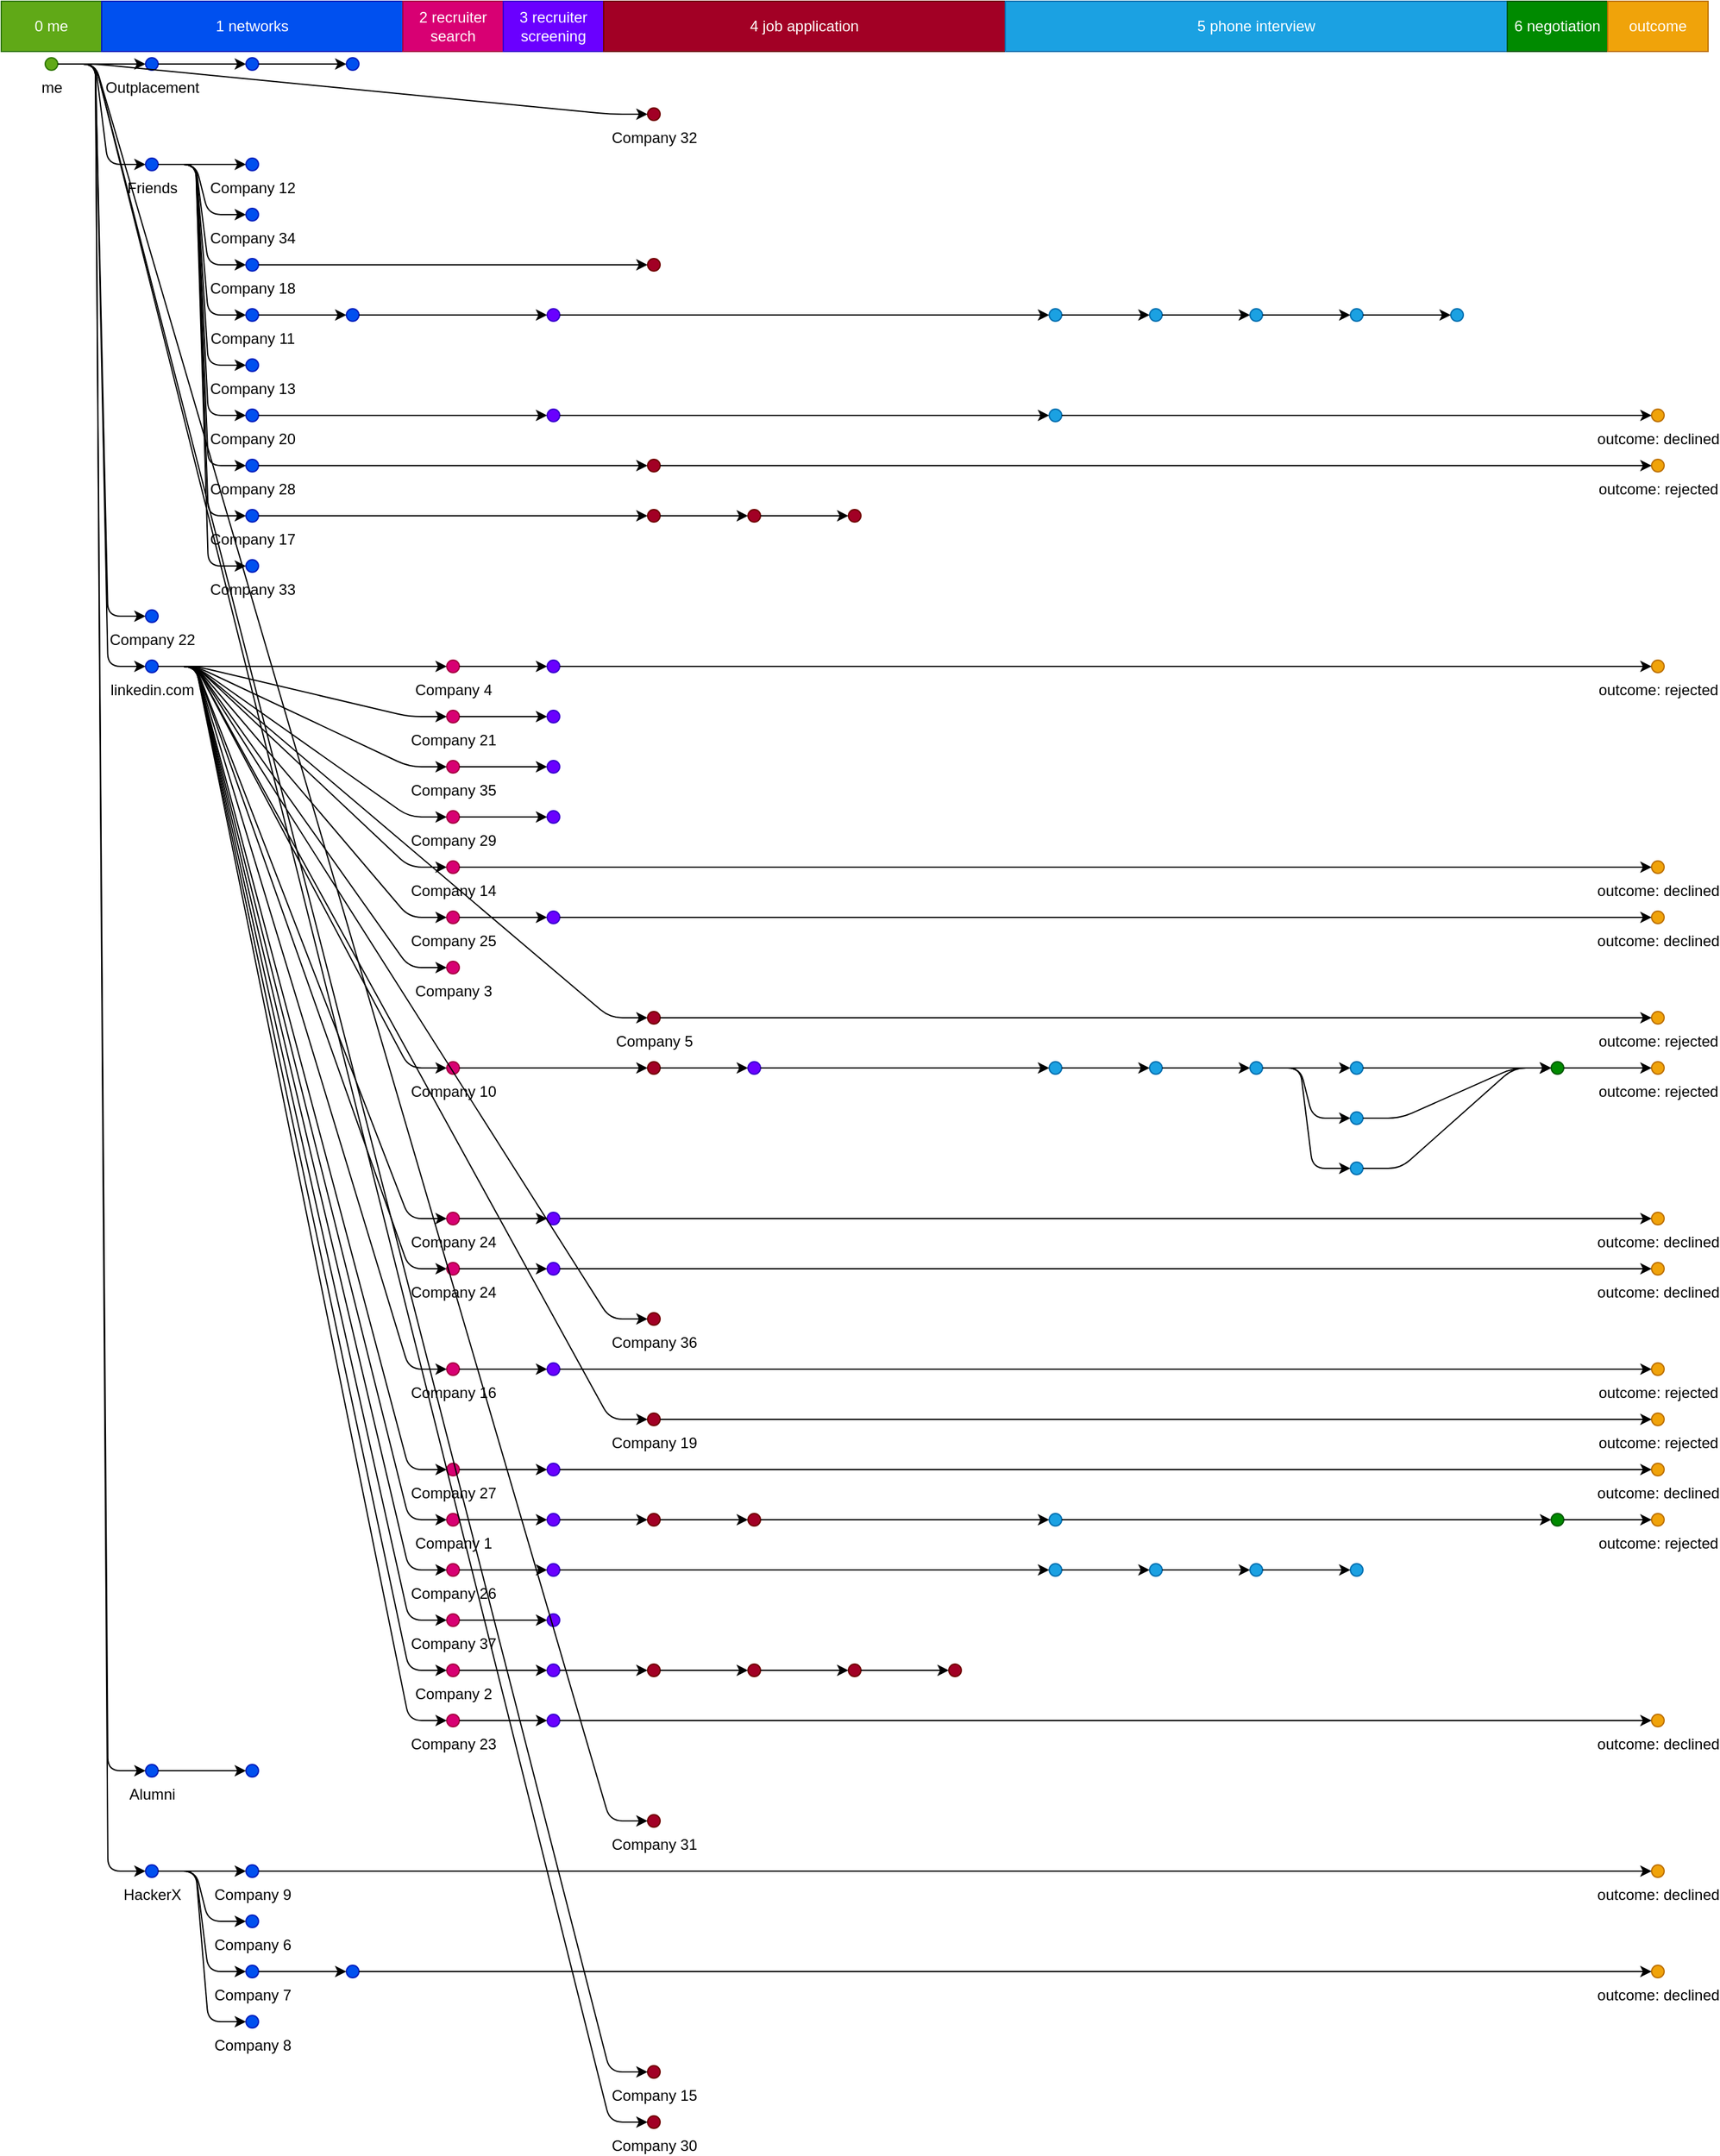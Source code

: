 <mxGraphModel dx="640" dy="480">
	<root>
		<mxCell id="root" style=""></mxCell>
		<mxCell id="layer1" style="" parent="root"></mxCell>
		<mxCell id="0 me" value="0 me" style="html=1;whiteSpace=wrap;fontColor=#ffffff;strokeColor=#2D7600;fillColor=#60A917;" parent="layer1" vertex="1">
			<mxGeometry width="80" height="40" as="geometry"></mxGeometry>
		</mxCell>
		<mxCell id="1 networks" value="1 networks" style="html=1;whiteSpace=wrap;fontColor=#ffffff;strokeColor=#001DBC;fillColor=#0050ef;" parent="layer1" vertex="1">
			<mxGeometry x="80" width="240" height="40" as="geometry"></mxGeometry>
		</mxCell>
		<mxCell id="2 recruiter search" value="2 recruiter search" style="strokeColor=#A50040;fillColor=#d80073;html=1;whiteSpace=wrap;fontColor=#ffffff;" parent="layer1" vertex="1">
			<mxGeometry x="320" width="80" height="40" as="geometry"></mxGeometry>
		</mxCell>
		<mxCell id="3 recruiter screening" value="3 recruiter screening" style="html=1;whiteSpace=wrap;fontColor=#ffffff;strokeColor=#3700CC;fillColor=#6a00ff;" parent="layer1" vertex="1">
			<mxGeometry x="400" width="80" height="40" as="geometry"></mxGeometry>
		</mxCell>
		<mxCell id="4 job application" value="4 job application" style="html=1;whiteSpace=wrap;fontColor=#ffffff;fillColor=#a20025;strokeColor=#6F0000;" parent="layer1" vertex="1">
			<mxGeometry x="480" width="320" height="40" as="geometry"></mxGeometry>
		</mxCell>
		<mxCell id="5 phone interview" value="5 phone interview" style="fontColor=#ffffff;strokeColor=#006EAF;fillColor=#1ba1e2;html=1;whiteSpace=wrap;" parent="layer1" vertex="1">
			<mxGeometry x="800" width="400" height="40" as="geometry"></mxGeometry>
		</mxCell>
		<mxCell id="6 negotiation" value="6 negotiation" style="fillColor=#008a00;strokeColor=#005700;html=1;whiteSpace=wrap;fontColor=#ffffff;" parent="layer1" vertex="1">
			<mxGeometry x="1200" width="80" height="40" as="geometry"></mxGeometry>
		</mxCell>
		<mxCell id="outcome" value="outcome" style="html=1;whiteSpace=wrap;fontColor=#ffffff;strokeColor=#BD7000;fillColor=#f0a30a;" parent="layer1" vertex="1">
			<mxGeometry x="1280" width="80" height="40" as="geometry"></mxGeometry>
		</mxCell>
		<mxCell id="0" value="me" style="html=1;labelPosition=center;verticalLabelPosition=bottom;align=center;fontColor=#000000;ellipse;aspect=fixed;verticalAlign=top;strokeColor=#2D7600;fillColor=#60A917;" parent="layer1" vertex="1">
			<mxGeometry x="35" y="45" width="10" height="10" as="geometry"></mxGeometry>
		</mxCell>
		<mxCell id="keystone" value="Outplacement" style="ellipse;aspect=fixed;html=1;align=center;strokeColor=#001DBC;labelPosition=center;verticalLabelPosition=bottom;verticalAlign=top;fontColor=#000000;fillColor=#0050ef;" parent="layer1" vertex="1">
			<mxGeometry x="115" y="45" width="10" height="10" as="geometry"></mxGeometry>
		</mxCell>
		<mxCell id="14" style="ellipse;labelPosition=center;verticalAlign=top;fontColor=#000000;strokeColor=#001DBC;aspect=fixed;html=1;verticalLabelPosition=bottom;align=center;fillColor=#0050ef;" parent="layer1" vertex="1">
			<mxGeometry x="195" y="45" width="10" height="10" as="geometry"></mxGeometry>
		</mxCell>
		<mxCell id="28" style="strokeColor=#001DBC;aspect=fixed;html=1;verticalLabelPosition=bottom;align=center;fillColor=#0050ef;ellipse;labelPosition=center;verticalAlign=top;fontColor=#000000;" parent="layer1" vertex="1">
			<mxGeometry x="275" y="45" width="10" height="10" as="geometry"></mxGeometry>
		</mxCell>
		<mxCell id="14-28" style="edgeStyle=entityRelationEdgeStyle;orthogonalLoop=1;jettySize=auto;html=1;strokeWidth=1;" parent="layer1" edge="1" source="14" target="28">
			<mxGeometry relative="1" as="geometry"></mxGeometry>
		</mxCell>
		<mxCell id="keystone-14" style="edgeStyle=entityRelationEdgeStyle;orthogonalLoop=1;jettySize=auto;html=1;strokeWidth=1;" parent="layer1" edge="1" source="keystone" target="14">
			<mxGeometry relative="1" as="geometry"></mxGeometry>
		</mxCell>
		<mxCell id="0-keystone" style="jettySize=auto;html=1;strokeWidth=1;edgeStyle=entityRelationEdgeStyle;orthogonalLoop=1;" parent="layer1" edge="1" source="0" target="keystone">
			<mxGeometry relative="1" as="geometry"></mxGeometry>
		</mxCell>
		<mxCell id="87" value="Company 32" style="ellipse;aspect=fixed;html=1;align=center;fillColor=#a20025;labelPosition=center;verticalLabelPosition=bottom;verticalAlign=top;fontColor=#000000;strokeColor=#6F0000;" parent="layer1" vertex="1">
			<mxGeometry x="515" y="85" width="10" height="10" as="geometry"></mxGeometry>
		</mxCell>
		<mxCell id="0-87" style="orthogonalLoop=1;jettySize=auto;html=1;strokeWidth=1;edgeStyle=entityRelationEdgeStyle;" parent="layer1" edge="1" source="0" target="87">
			<mxGeometry relative="1" as="geometry"></mxGeometry>
		</mxCell>
		<mxCell id="friends" value="Friends" style="fillColor=#0050ef;aspect=fixed;html=1;verticalAlign=top;align=center;fontColor=#000000;strokeColor=#001DBC;ellipse;labelPosition=center;verticalLabelPosition=bottom;" parent="layer1" vertex="1">
			<mxGeometry x="115" y="125" width="10" height="10" as="geometry"></mxGeometry>
		</mxCell>
		<mxCell id="21" value="Company 12" style="html=1;labelPosition=center;fontColor=#000000;fillColor=#0050ef;ellipse;aspect=fixed;verticalLabelPosition=bottom;align=center;verticalAlign=top;strokeColor=#001DBC;" parent="layer1" vertex="1">
			<mxGeometry x="195" y="125" width="10" height="10" as="geometry"></mxGeometry>
		</mxCell>
		<mxCell id="friends-21" style="edgeStyle=entityRelationEdgeStyle;orthogonalLoop=1;jettySize=auto;html=1;strokeWidth=1;" parent="layer1" edge="1" source="friends" target="21">
			<mxGeometry relative="1" as="geometry"></mxGeometry>
		</mxCell>
		<mxCell id="90" value="Company 34" style="aspect=fixed;labelPosition=center;verticalAlign=top;strokeColor=#001DBC;ellipse;html=1;verticalLabelPosition=bottom;align=center;fontColor=#000000;fillColor=#0050ef;" parent="layer1" vertex="1">
			<mxGeometry x="195" y="165" width="10" height="10" as="geometry"></mxGeometry>
		</mxCell>
		<mxCell id="friends-90" style="edgeStyle=entityRelationEdgeStyle;orthogonalLoop=1;jettySize=auto;html=1;strokeWidth=1;" parent="layer1" edge="1" source="friends" target="90">
			<mxGeometry relative="1" as="geometry"></mxGeometry>
		</mxCell>
		<mxCell id="35" value="Company 18" style="labelPosition=center;align=center;verticalAlign=top;fontColor=#000000;ellipse;aspect=fixed;html=1;verticalLabelPosition=bottom;strokeColor=#001DBC;fillColor=#0050ef;" parent="layer1" vertex="1">
			<mxGeometry x="195" y="205" width="10" height="10" as="geometry"></mxGeometry>
		</mxCell>
		<mxCell id="36" style="ellipse;html=1;labelPosition=center;align=center;aspect=fixed;verticalLabelPosition=bottom;verticalAlign=top;fontColor=#000000;strokeColor=#6F0000;fillColor=#a20025;" parent="layer1" vertex="1">
			<mxGeometry x="515" y="205" width="10" height="10" as="geometry"></mxGeometry>
		</mxCell>
		<mxCell id="35-36" style="edgeStyle=entityRelationEdgeStyle;orthogonalLoop=1;jettySize=auto;html=1;strokeWidth=1;" parent="layer1" edge="1" source="35" target="36">
			<mxGeometry relative="1" as="geometry"></mxGeometry>
		</mxCell>
		<mxCell id="friends-35" style="orthogonalLoop=1;jettySize=auto;html=1;strokeWidth=1;edgeStyle=entityRelationEdgeStyle;" parent="layer1" edge="1" source="friends" target="35">
			<mxGeometry relative="1" as="geometry"></mxGeometry>
		</mxCell>
		<mxCell id="18" value="Company 11" style="ellipse;align=center;verticalAlign=top;fontColor=#000000;strokeColor=#001DBC;aspect=fixed;html=1;labelPosition=center;verticalLabelPosition=bottom;fillColor=#0050ef;" parent="layer1" vertex="1">
			<mxGeometry x="195" y="245" width="10" height="10" as="geometry"></mxGeometry>
		</mxCell>
		<mxCell id="19" style="html=1;verticalLabelPosition=bottom;align=center;verticalAlign=top;aspect=fixed;labelPosition=center;fontColor=#000000;strokeColor=#001DBC;fillColor=#0050ef;ellipse;" parent="layer1" vertex="1">
			<mxGeometry x="275" y="245" width="10" height="10" as="geometry"></mxGeometry>
		</mxCell>
		<mxCell id="25" style="aspect=fixed;html=1;align=center;fontColor=#000000;strokeColor=#3700CC;fillColor=#6a00ff;ellipse;labelPosition=center;verticalLabelPosition=bottom;verticalAlign=top;" parent="layer1" vertex="1">
			<mxGeometry x="435" y="245" width="10" height="10" as="geometry"></mxGeometry>
		</mxCell>
		<mxCell id="26" style="verticalAlign=top;strokeColor=#006EAF;fillColor=#1ba1e2;labelPosition=center;verticalLabelPosition=bottom;align=center;fontColor=#000000;ellipse;aspect=fixed;html=1;" parent="layer1" vertex="1">
			<mxGeometry x="835" y="245" width="10" height="10" as="geometry"></mxGeometry>
		</mxCell>
		<mxCell id="51" style="aspect=fixed;html=1;verticalAlign=top;fillColor=#1ba1e2;strokeColor=#006EAF;ellipse;labelPosition=center;verticalLabelPosition=bottom;align=center;fontColor=#000000;" parent="layer1" vertex="1">
			<mxGeometry x="915" y="245" width="10" height="10" as="geometry"></mxGeometry>
		</mxCell>
		<mxCell id="52" style="ellipse;labelPosition=center;fillColor=#1ba1e2;strokeColor=#006EAF;aspect=fixed;html=1;verticalLabelPosition=bottom;align=center;verticalAlign=top;fontColor=#000000;" parent="layer1" vertex="1">
			<mxGeometry x="995" y="245" width="10" height="10" as="geometry"></mxGeometry>
		</mxCell>
		<mxCell id="76" style="fillColor=#1ba1e2;aspect=fixed;labelPosition=center;verticalLabelPosition=bottom;align=center;verticalAlign=top;fontColor=#000000;strokeColor=#006EAF;ellipse;html=1;" parent="layer1" vertex="1">
			<mxGeometry x="1075" y="245" width="10" height="10" as="geometry"></mxGeometry>
		</mxCell>
		<mxCell id="91" style="strokeColor=#006EAF;fillColor=#1ba1e2;html=1;verticalLabelPosition=bottom;align=center;verticalAlign=top;fontColor=#000000;ellipse;aspect=fixed;labelPosition=center;" parent="layer1" vertex="1">
			<mxGeometry x="1155" y="245" width="10" height="10" as="geometry"></mxGeometry>
		</mxCell>
		<mxCell id="76-91" style="strokeWidth=1;edgeStyle=entityRelationEdgeStyle;orthogonalLoop=1;jettySize=auto;html=1;" parent="layer1" edge="1" source="76" target="91">
			<mxGeometry relative="1" as="geometry"></mxGeometry>
		</mxCell>
		<mxCell id="52-76" style="edgeStyle=entityRelationEdgeStyle;orthogonalLoop=1;jettySize=auto;html=1;strokeWidth=1;" parent="layer1" edge="1" source="52" target="76">
			<mxGeometry relative="1" as="geometry"></mxGeometry>
		</mxCell>
		<mxCell id="51-52" style="html=1;strokeWidth=1;edgeStyle=entityRelationEdgeStyle;orthogonalLoop=1;jettySize=auto;" parent="layer1" edge="1" source="51" target="52">
			<mxGeometry relative="1" as="geometry"></mxGeometry>
		</mxCell>
		<mxCell id="26-51" style="html=1;strokeWidth=1;edgeStyle=entityRelationEdgeStyle;orthogonalLoop=1;jettySize=auto;" parent="layer1" edge="1" source="26" target="51">
			<mxGeometry relative="1" as="geometry"></mxGeometry>
		</mxCell>
		<mxCell id="25-26" style="edgeStyle=entityRelationEdgeStyle;orthogonalLoop=1;jettySize=auto;html=1;strokeWidth=1;" parent="layer1" edge="1" source="25" target="26">
			<mxGeometry relative="1" as="geometry"></mxGeometry>
		</mxCell>
		<mxCell id="19-25" style="edgeStyle=entityRelationEdgeStyle;orthogonalLoop=1;jettySize=auto;html=1;strokeWidth=1;" parent="layer1" edge="1" source="19" target="25">
			<mxGeometry relative="1" as="geometry"></mxGeometry>
		</mxCell>
		<mxCell id="18-19" style="edgeStyle=entityRelationEdgeStyle;orthogonalLoop=1;jettySize=auto;html=1;strokeWidth=1;" parent="layer1" edge="1" source="18" target="19">
			<mxGeometry relative="1" as="geometry"></mxGeometry>
		</mxCell>
		<mxCell id="friends-18" style="jettySize=auto;html=1;strokeWidth=1;edgeStyle=entityRelationEdgeStyle;orthogonalLoop=1;" parent="layer1" edge="1" source="friends" target="18">
			<mxGeometry relative="1" as="geometry"></mxGeometry>
		</mxCell>
		<mxCell id="22" value="Company 13" style="aspect=fixed;labelPosition=center;verticalLabelPosition=bottom;align=center;strokeColor=#001DBC;fillColor=#0050ef;ellipse;html=1;verticalAlign=top;fontColor=#000000;" parent="layer1" vertex="1">
			<mxGeometry x="195" y="285" width="10" height="10" as="geometry"></mxGeometry>
		</mxCell>
		<mxCell id="friends-22" style="orthogonalLoop=1;jettySize=auto;html=1;strokeWidth=1;edgeStyle=entityRelationEdgeStyle;" parent="layer1" edge="1" source="friends" target="22">
			<mxGeometry relative="1" as="geometry"></mxGeometry>
		</mxCell>
		<mxCell id="38" value="Company 20" style="align=center;verticalAlign=top;fillColor=#0050ef;ellipse;html=1;labelPosition=center;verticalLabelPosition=bottom;aspect=fixed;fontColor=#000000;strokeColor=#001DBC;" parent="layer1" vertex="1">
			<mxGeometry x="195" y="325" width="10" height="10" as="geometry"></mxGeometry>
		</mxCell>
		<mxCell id="39" style="ellipse;aspect=fixed;verticalLabelPosition=bottom;html=1;labelPosition=center;align=center;verticalAlign=top;fontColor=#000000;strokeColor=#3700CC;fillColor=#6a00ff;" parent="layer1" vertex="1">
			<mxGeometry x="435" y="325" width="10" height="10" as="geometry"></mxGeometry>
		</mxCell>
		<mxCell id="40" style="align=center;verticalAlign=top;fontColor=#000000;aspect=fixed;html=1;labelPosition=center;verticalLabelPosition=bottom;strokeColor=#006EAF;fillColor=#1ba1e2;ellipse;" parent="layer1" vertex="1">
			<mxGeometry x="835" y="325" width="10" height="10" as="geometry"></mxGeometry>
		</mxCell>
		<mxCell id="40declined" value="outcome: declined" style="ellipse;html=1;labelPosition=center;verticalLabelPosition=bottom;fontColor=#000000;aspect=fixed;align=center;verticalAlign=top;fillColor=#f0a30a;strokeColor=#BD7000;" parent="layer1" vertex="1">
			<mxGeometry x="1315" y="325" width="10" height="10" as="geometry"></mxGeometry>
		</mxCell>
		<mxCell id="40-40declined" style="orthogonalLoop=1;jettySize=auto;html=1;strokeWidth=1;edgeStyle=entityRelationEdgeStyle;" parent="layer1" edge="1" source="40" target="40declined">
			<mxGeometry relative="1" as="geometry"></mxGeometry>
		</mxCell>
		<mxCell id="39-40" style="orthogonalLoop=1;jettySize=auto;html=1;strokeWidth=1;edgeStyle=entityRelationEdgeStyle;" parent="layer1" edge="1" source="39" target="40">
			<mxGeometry relative="1" as="geometry"></mxGeometry>
		</mxCell>
		<mxCell id="38-39" style="edgeStyle=entityRelationEdgeStyle;orthogonalLoop=1;jettySize=auto;html=1;strokeWidth=1;" parent="layer1" edge="1" source="38" target="39">
			<mxGeometry relative="1" as="geometry"></mxGeometry>
		</mxCell>
		<mxCell id="friends-38" style="edgeStyle=entityRelationEdgeStyle;orthogonalLoop=1;jettySize=auto;html=1;strokeWidth=1;" parent="layer1" edge="1" source="friends" target="38">
			<mxGeometry relative="1" as="geometry"></mxGeometry>
		</mxCell>
		<mxCell id="78" value="Company 28" style="aspect=fixed;html=1;verticalLabelPosition=bottom;align=center;fillColor=#0050ef;ellipse;verticalAlign=top;fontColor=#000000;strokeColor=#001DBC;labelPosition=center;" parent="layer1" vertex="1">
			<mxGeometry x="195" y="365" width="10" height="10" as="geometry"></mxGeometry>
		</mxCell>
		<mxCell id="82" style="html=1;verticalLabelPosition=bottom;align=center;strokeColor=#6F0000;fillColor=#a20025;ellipse;aspect=fixed;labelPosition=center;verticalAlign=top;fontColor=#000000;" parent="layer1" vertex="1">
			<mxGeometry x="515" y="365" width="10" height="10" as="geometry"></mxGeometry>
		</mxCell>
		<mxCell id="82rejected" value="outcome: rejected" style="ellipse;verticalAlign=top;fillColor=#f0a30a;align=center;fontColor=#000000;strokeColor=#BD7000;aspect=fixed;html=1;labelPosition=center;verticalLabelPosition=bottom;" parent="layer1" vertex="1">
			<mxGeometry x="1315" y="365" width="10" height="10" as="geometry"></mxGeometry>
		</mxCell>
		<mxCell id="82-82rejected" style="edgeStyle=entityRelationEdgeStyle;orthogonalLoop=1;jettySize=auto;html=1;strokeWidth=1;" parent="layer1" edge="1" source="82" target="82rejected">
			<mxGeometry relative="1" as="geometry"></mxGeometry>
		</mxCell>
		<mxCell id="78-82" style="html=1;strokeWidth=1;edgeStyle=entityRelationEdgeStyle;orthogonalLoop=1;jettySize=auto;" parent="layer1" edge="1" source="78" target="82">
			<mxGeometry relative="1" as="geometry"></mxGeometry>
		</mxCell>
		<mxCell id="friends-78" style="edgeStyle=entityRelationEdgeStyle;orthogonalLoop=1;jettySize=auto;html=1;strokeWidth=1;" parent="layer1" edge="1" source="friends" target="78">
			<mxGeometry relative="1" as="geometry"></mxGeometry>
		</mxCell>
		<mxCell id="33" value="Company 17" style="html=1;verticalAlign=top;aspect=fixed;labelPosition=center;verticalLabelPosition=bottom;align=center;fontColor=#000000;strokeColor=#001DBC;fillColor=#0050ef;ellipse;" parent="layer1" vertex="1">
			<mxGeometry x="195" y="405" width="10" height="10" as="geometry"></mxGeometry>
		</mxCell>
		<mxCell id="34" style="fillColor=#a20025;ellipse;html=1;verticalLabelPosition=bottom;align=center;strokeColor=#6F0000;aspect=fixed;labelPosition=center;verticalAlign=top;fontColor=#000000;" parent="layer1" vertex="1">
			<mxGeometry x="515" y="405" width="10" height="10" as="geometry"></mxGeometry>
		</mxCell>
		<mxCell id="54" style="aspect=fixed;html=1;verticalLabelPosition=bottom;align=center;verticalAlign=top;fontColor=#000000;ellipse;labelPosition=center;strokeColor=#6F0000;fillColor=#a20025;" parent="layer1" vertex="1">
			<mxGeometry x="595" y="405" width="10" height="10" as="geometry"></mxGeometry>
		</mxCell>
		<mxCell id="61" style="strokeColor=#6F0000;fillColor=#a20025;aspect=fixed;html=1;labelPosition=center;verticalLabelPosition=bottom;ellipse;align=center;verticalAlign=top;fontColor=#000000;" parent="layer1" vertex="1">
			<mxGeometry x="675" y="405" width="10" height="10" as="geometry"></mxGeometry>
		</mxCell>
		<mxCell id="54-61" style="edgeStyle=entityRelationEdgeStyle;orthogonalLoop=1;jettySize=auto;html=1;strokeWidth=1;" parent="layer1" edge="1" source="54" target="61">
			<mxGeometry relative="1" as="geometry"></mxGeometry>
		</mxCell>
		<mxCell id="34-54" style="edgeStyle=entityRelationEdgeStyle;orthogonalLoop=1;jettySize=auto;html=1;strokeWidth=1;" parent="layer1" edge="1" source="34" target="54">
			<mxGeometry relative="1" as="geometry"></mxGeometry>
		</mxCell>
		<mxCell id="33-34" style="orthogonalLoop=1;jettySize=auto;html=1;strokeWidth=1;edgeStyle=entityRelationEdgeStyle;" parent="layer1" edge="1" source="33" target="34">
			<mxGeometry relative="1" as="geometry"></mxGeometry>
		</mxCell>
		<mxCell id="friends-33" style="orthogonalLoop=1;jettySize=auto;html=1;strokeWidth=1;edgeStyle=entityRelationEdgeStyle;" parent="layer1" edge="1" source="friends" target="33">
			<mxGeometry relative="1" as="geometry"></mxGeometry>
		</mxCell>
		<mxCell id="89" value="Company 33" style="fillColor=#0050ef;strokeColor=#001DBC;ellipse;aspect=fixed;verticalLabelPosition=bottom;fontColor=#000000;html=1;labelPosition=center;align=center;verticalAlign=top;" parent="layer1" vertex="1">
			<mxGeometry x="195" y="445" width="10" height="10" as="geometry"></mxGeometry>
		</mxCell>
		<mxCell id="friends-89" style="edgeStyle=entityRelationEdgeStyle;orthogonalLoop=1;jettySize=auto;html=1;strokeWidth=1;" parent="layer1" edge="1" source="friends" target="89">
			<mxGeometry relative="1" as="geometry"></mxGeometry>
		</mxCell>
		<mxCell id="0-friends" style="strokeWidth=1;edgeStyle=entityRelationEdgeStyle;orthogonalLoop=1;jettySize=auto;html=1;" parent="layer1" edge="1" source="0" target="friends">
			<mxGeometry relative="1" as="geometry"></mxGeometry>
		</mxCell>
		<mxCell id="42" value="Company 22" style="fontColor=#000000;fillColor=#0050ef;aspect=fixed;verticalAlign=top;labelPosition=center;verticalLabelPosition=bottom;align=center;strokeColor=#001DBC;ellipse;html=1;" parent="layer1" vertex="1">
			<mxGeometry x="115" y="485" width="10" height="10" as="geometry"></mxGeometry>
		</mxCell>
		<mxCell id="0-42" style="edgeStyle=entityRelationEdgeStyle;orthogonalLoop=1;jettySize=auto;html=1;strokeWidth=1;" parent="layer1" edge="1" source="0" target="42">
			<mxGeometry relative="1" as="geometry"></mxGeometry>
		</mxCell>
		<mxCell id="linkedin" value="linkedin.com" style="ellipse;aspect=fixed;html=1;align=center;verticalAlign=top;fillColor=#0050ef;labelPosition=center;verticalLabelPosition=bottom;fontColor=#000000;strokeColor=#001DBC;" parent="layer1" vertex="1">
			<mxGeometry x="115" y="525" width="10" height="10" as="geometry"></mxGeometry>
		</mxCell>
		<mxCell id="5" value="Company 4" style="ellipse;aspect=fixed;html=1;align=center;fillColor=#d80073;labelPosition=center;verticalLabelPosition=bottom;verticalAlign=top;fontColor=#000000;strokeColor=#A50040;" parent="layer1" vertex="1">
			<mxGeometry x="355" y="525" width="10" height="10" as="geometry"></mxGeometry>
		</mxCell>
		<mxCell id="20" style="align=center;fontColor=#000000;ellipse;aspect=fixed;labelPosition=center;strokeColor=#3700CC;fillColor=#6a00ff;html=1;verticalLabelPosition=bottom;verticalAlign=top;" parent="layer1" vertex="1">
			<mxGeometry x="435" y="525" width="10" height="10" as="geometry"></mxGeometry>
		</mxCell>
		<mxCell id="20rejected" value="outcome: rejected" style="verticalLabelPosition=bottom;strokeColor=#BD7000;labelPosition=center;align=center;verticalAlign=top;fontColor=#000000;fillColor=#f0a30a;ellipse;aspect=fixed;html=1;" parent="layer1" vertex="1">
			<mxGeometry x="1315" y="525" width="10" height="10" as="geometry"></mxGeometry>
		</mxCell>
		<mxCell id="20-20rejected" style="strokeWidth=1;edgeStyle=entityRelationEdgeStyle;orthogonalLoop=1;jettySize=auto;html=1;" parent="layer1" edge="1" source="20" target="20rejected">
			<mxGeometry relative="1" as="geometry"></mxGeometry>
		</mxCell>
		<mxCell id="5-20" style="edgeStyle=entityRelationEdgeStyle;orthogonalLoop=1;jettySize=auto;html=1;strokeWidth=1;" parent="layer1" edge="1" source="5" target="20">
			<mxGeometry relative="1" as="geometry"></mxGeometry>
		</mxCell>
		<mxCell id="linkedin-5" style="edgeStyle=entityRelationEdgeStyle;orthogonalLoop=1;jettySize=auto;html=1;strokeWidth=1;" parent="layer1" edge="1" source="linkedin" target="5">
			<mxGeometry relative="1" as="geometry"></mxGeometry>
		</mxCell>
		<mxCell id="41" value="Company 21" style="align=center;fillColor=#d80073;strokeColor=#A50040;ellipse;aspect=fixed;html=1;labelPosition=center;verticalLabelPosition=bottom;verticalAlign=top;fontColor=#000000;" parent="layer1" vertex="1">
			<mxGeometry x="355" y="565" width="10" height="10" as="geometry"></mxGeometry>
		</mxCell>
		<mxCell id="43" style="aspect=fixed;html=1;align=center;verticalAlign=top;fontColor=#000000;fillColor=#6a00ff;ellipse;labelPosition=center;verticalLabelPosition=bottom;strokeColor=#3700CC;" parent="layer1" vertex="1">
			<mxGeometry x="435" y="565" width="10" height="10" as="geometry"></mxGeometry>
		</mxCell>
		<mxCell id="41-43" style="edgeStyle=entityRelationEdgeStyle;orthogonalLoop=1;jettySize=auto;html=1;strokeWidth=1;" parent="layer1" edge="1" source="41" target="43">
			<mxGeometry relative="1" as="geometry"></mxGeometry>
		</mxCell>
		<mxCell id="linkedin-41" style="edgeStyle=entityRelationEdgeStyle;orthogonalLoop=1;jettySize=auto;html=1;strokeWidth=1;" parent="layer1" edge="1" source="linkedin" target="41">
			<mxGeometry relative="1" as="geometry"></mxGeometry>
		</mxCell>
		<mxCell id="92" value="Company 35" style="html=1;labelPosition=center;verticalLabelPosition=bottom;fontColor=#000000;strokeColor=#A50040;ellipse;aspect=fixed;align=center;verticalAlign=top;fillColor=#d80073;" parent="layer1" vertex="1">
			<mxGeometry x="355" y="605" width="10" height="10" as="geometry"></mxGeometry>
		</mxCell>
		<mxCell id="93" style="verticalLabelPosition=bottom;strokeColor=#3700CC;fontColor=#000000;fillColor=#6a00ff;ellipse;aspect=fixed;html=1;labelPosition=center;align=center;verticalAlign=top;" parent="layer1" vertex="1">
			<mxGeometry x="435" y="605" width="10" height="10" as="geometry"></mxGeometry>
		</mxCell>
		<mxCell id="92-93" style="edgeStyle=entityRelationEdgeStyle;orthogonalLoop=1;jettySize=auto;html=1;strokeWidth=1;" parent="layer1" edge="1" source="92" target="93">
			<mxGeometry relative="1" as="geometry"></mxGeometry>
		</mxCell>
		<mxCell id="linkedin-92" style="strokeWidth=1;edgeStyle=entityRelationEdgeStyle;orthogonalLoop=1;jettySize=auto;html=1;" parent="layer1" edge="1" source="linkedin" target="92">
			<mxGeometry relative="1" as="geometry"></mxGeometry>
		</mxCell>
		<mxCell id="65" value="Company 29" style="aspect=fixed;align=center;verticalAlign=top;strokeColor=#A50040;fillColor=#d80073;ellipse;html=1;labelPosition=center;verticalLabelPosition=bottom;fontColor=#000000;" parent="layer1" vertex="1">
			<mxGeometry x="355" y="645" width="10" height="10" as="geometry"></mxGeometry>
		</mxCell>
		<mxCell id="66" style="html=1;align=center;fillColor=#6a00ff;aspect=fixed;labelPosition=center;verticalLabelPosition=bottom;verticalAlign=top;fontColor=#000000;strokeColor=#3700CC;ellipse;" parent="layer1" vertex="1">
			<mxGeometry x="435" y="645" width="10" height="10" as="geometry"></mxGeometry>
		</mxCell>
		<mxCell id="65-66" style="edgeStyle=entityRelationEdgeStyle;orthogonalLoop=1;jettySize=auto;html=1;strokeWidth=1;" parent="layer1" edge="1" source="65" target="66">
			<mxGeometry relative="1" as="geometry"></mxGeometry>
		</mxCell>
		<mxCell id="linkedin-65" style="strokeWidth=1;edgeStyle=entityRelationEdgeStyle;orthogonalLoop=1;jettySize=auto;html=1;" parent="layer1" edge="1" source="linkedin" target="65">
			<mxGeometry relative="1" as="geometry"></mxGeometry>
		</mxCell>
		<mxCell id="24" value="Company 14" style="align=center;strokeColor=#A50040;fillColor=#d80073;aspect=fixed;verticalLabelPosition=bottom;labelPosition=center;verticalAlign=top;fontColor=#000000;ellipse;html=1;" parent="layer1" vertex="1">
			<mxGeometry x="355" y="685" width="10" height="10" as="geometry"></mxGeometry>
		</mxCell>
		<mxCell id="24declined" value="outcome: declined" style="html=1;verticalLabelPosition=bottom;verticalAlign=top;fillColor=#f0a30a;strokeColor=#BD7000;ellipse;aspect=fixed;labelPosition=center;align=center;fontColor=#000000;" parent="layer1" vertex="1">
			<mxGeometry x="1315" y="685" width="10" height="10" as="geometry"></mxGeometry>
		</mxCell>
		<mxCell id="24-24declined" style="strokeWidth=1;edgeStyle=entityRelationEdgeStyle;orthogonalLoop=1;jettySize=auto;html=1;" parent="layer1" edge="1" source="24" target="24declined">
			<mxGeometry relative="1" as="geometry"></mxGeometry>
		</mxCell>
		<mxCell id="linkedin-24" style="edgeStyle=entityRelationEdgeStyle;orthogonalLoop=1;jettySize=auto;html=1;strokeWidth=1;" parent="layer1" edge="1" source="linkedin" target="24">
			<mxGeometry relative="1" as="geometry"></mxGeometry>
		</mxCell>
		<mxCell id="49" value="Company 25" style="aspect=fixed;fontColor=#000000;fillColor=#d80073;align=center;verticalAlign=top;strokeColor=#A50040;ellipse;html=1;labelPosition=center;verticalLabelPosition=bottom;" parent="layer1" vertex="1">
			<mxGeometry x="355" y="725" width="10" height="10" as="geometry"></mxGeometry>
		</mxCell>
		<mxCell id="50" style="ellipse;aspect=fixed;labelPosition=center;align=center;verticalAlign=top;fontColor=#000000;strokeColor=#3700CC;html=1;verticalLabelPosition=bottom;fillColor=#6a00ff;" parent="layer1" vertex="1">
			<mxGeometry x="435" y="725" width="10" height="10" as="geometry"></mxGeometry>
		</mxCell>
		<mxCell id="50declined" value="outcome: declined" style="ellipse;aspect=fixed;html=1;verticalLabelPosition=bottom;align=center;verticalAlign=top;strokeColor=#BD7000;labelPosition=center;fontColor=#000000;fillColor=#f0a30a;" parent="layer1" vertex="1">
			<mxGeometry x="1315" y="725" width="10" height="10" as="geometry"></mxGeometry>
		</mxCell>
		<mxCell id="50-50declined" style="strokeWidth=1;edgeStyle=entityRelationEdgeStyle;orthogonalLoop=1;jettySize=auto;html=1;" parent="layer1" edge="1" source="50" target="50declined">
			<mxGeometry relative="1" as="geometry"></mxGeometry>
		</mxCell>
		<mxCell id="49-50" style="jettySize=auto;html=1;strokeWidth=1;edgeStyle=entityRelationEdgeStyle;orthogonalLoop=1;" parent="layer1" edge="1" source="49" target="50">
			<mxGeometry relative="1" as="geometry"></mxGeometry>
		</mxCell>
		<mxCell id="linkedin-49" style="edgeStyle=entityRelationEdgeStyle;orthogonalLoop=1;jettySize=auto;html=1;strokeWidth=1;" parent="layer1" edge="1" source="linkedin" target="49">
			<mxGeometry relative="1" as="geometry"></mxGeometry>
		</mxCell>
		<mxCell id="3" value="Company 3" style="aspect=fixed;verticalLabelPosition=bottom;verticalAlign=top;fillColor=#d80073;strokeColor=#A50040;ellipse;html=1;labelPosition=center;align=center;fontColor=#000000;" parent="layer1" vertex="1">
			<mxGeometry x="355" y="765" width="10" height="10" as="geometry"></mxGeometry>
		</mxCell>
		<mxCell id="linkedin-3" style="jettySize=auto;html=1;strokeWidth=1;edgeStyle=entityRelationEdgeStyle;orthogonalLoop=1;" parent="layer1" edge="1" source="linkedin" target="3">
			<mxGeometry relative="1" as="geometry"></mxGeometry>
		</mxCell>
		<mxCell id="8" value="Company 5" style="aspect=fixed;labelPosition=center;align=center;fontColor=#000000;ellipse;html=1;verticalLabelPosition=bottom;verticalAlign=top;strokeColor=#6F0000;fillColor=#a20025;" parent="layer1" vertex="1">
			<mxGeometry x="515" y="805" width="10" height="10" as="geometry"></mxGeometry>
		</mxCell>
		<mxCell id="8rejected" value="outcome: rejected" style="verticalAlign=top;fontColor=#000000;strokeColor=#BD7000;fillColor=#f0a30a;ellipse;labelPosition=center;align=center;aspect=fixed;html=1;verticalLabelPosition=bottom;" parent="layer1" vertex="1">
			<mxGeometry x="1315" y="805" width="10" height="10" as="geometry"></mxGeometry>
		</mxCell>
		<mxCell id="8-8rejected" style="edgeStyle=entityRelationEdgeStyle;orthogonalLoop=1;jettySize=auto;html=1;strokeWidth=1;" parent="layer1" edge="1" source="8" target="8rejected">
			<mxGeometry relative="1" as="geometry"></mxGeometry>
		</mxCell>
		<mxCell id="linkedin-8" style="orthogonalLoop=1;jettySize=auto;html=1;strokeWidth=1;edgeStyle=entityRelationEdgeStyle;" parent="layer1" edge="1" source="linkedin" target="8">
			<mxGeometry relative="1" as="geometry"></mxGeometry>
		</mxCell>
		<mxCell id="15" value="Company 10" style="strokeColor=#A50040;fillColor=#d80073;aspect=fixed;html=1;verticalLabelPosition=bottom;fontColor=#000000;ellipse;labelPosition=center;align=center;verticalAlign=top;" parent="layer1" vertex="1">
			<mxGeometry x="355" y="845" width="10" height="10" as="geometry"></mxGeometry>
		</mxCell>
		<mxCell id="16" style="html=1;strokeColor=#6F0000;fillColor=#a20025;ellipse;labelPosition=center;verticalLabelPosition=bottom;align=center;verticalAlign=top;fontColor=#000000;aspect=fixed;" parent="layer1" vertex="1">
			<mxGeometry x="515" y="845" width="10" height="10" as="geometry"></mxGeometry>
		</mxCell>
		<mxCell id="44" style="ellipse;aspect=fixed;html=1;verticalLabelPosition=bottom;verticalAlign=top;strokeColor=#3700CC;fillColor=#6a00ff;labelPosition=center;align=center;fontColor=#000000;" parent="layer1" vertex="1">
			<mxGeometry x="595" y="845" width="10" height="10" as="geometry"></mxGeometry>
		</mxCell>
		<mxCell id="55" style="strokeColor=#006EAF;ellipse;html=1;verticalLabelPosition=bottom;verticalAlign=top;fillColor=#1ba1e2;aspect=fixed;labelPosition=center;align=center;fontColor=#000000;" parent="layer1" vertex="1">
			<mxGeometry x="835" y="845" width="10" height="10" as="geometry"></mxGeometry>
		</mxCell>
		<mxCell id="56" style="align=center;verticalAlign=top;fontColor=#000000;strokeColor=#006EAF;ellipse;aspect=fixed;html=1;labelPosition=center;verticalLabelPosition=bottom;fillColor=#1ba1e2;" parent="layer1" vertex="1">
			<mxGeometry x="915" y="845" width="10" height="10" as="geometry"></mxGeometry>
		</mxCell>
		<mxCell id="58" style="fillColor=#1ba1e2;strokeColor=#006EAF;ellipse;html=1;labelPosition=center;verticalLabelPosition=bottom;fontColor=#000000;aspect=fixed;align=center;verticalAlign=top;" parent="layer1" vertex="1">
			<mxGeometry x="995" y="845" width="10" height="10" as="geometry"></mxGeometry>
		</mxCell>
		<mxCell id="69" style="ellipse;html=1;labelPosition=center;fontColor=#000000;strokeColor=#006EAF;fillColor=#1ba1e2;aspect=fixed;verticalLabelPosition=bottom;align=center;verticalAlign=top;" parent="layer1" vertex="1">
			<mxGeometry x="1075" y="845" width="10" height="10" as="geometry"></mxGeometry>
		</mxCell>
		<mxCell id="83" style="labelPosition=center;verticalLabelPosition=bottom;verticalAlign=top;fillColor=#008a00;ellipse;aspect=fixed;html=1;align=center;fontColor=#000000;strokeColor=#005700;" parent="layer1" vertex="1">
			<mxGeometry x="1235" y="845" width="10" height="10" as="geometry"></mxGeometry>
		</mxCell>
		<mxCell id="83rejected" value="outcome: rejected" style="aspect=fixed;html=1;verticalLabelPosition=bottom;ellipse;align=center;verticalAlign=top;fontColor=#000000;strokeColor=#BD7000;fillColor=#f0a30a;labelPosition=center;" parent="layer1" vertex="1">
			<mxGeometry x="1315" y="845" width="10" height="10" as="geometry"></mxGeometry>
		</mxCell>
		<mxCell id="83-83rejected" style="strokeWidth=1;edgeStyle=entityRelationEdgeStyle;orthogonalLoop=1;jettySize=auto;html=1;" parent="layer1" edge="1" source="83" target="83rejected">
			<mxGeometry relative="1" as="geometry"></mxGeometry>
		</mxCell>
		<mxCell id="69-83" style="strokeWidth=1;edgeStyle=entityRelationEdgeStyle;orthogonalLoop=1;jettySize=auto;html=1;" parent="layer1" edge="1" source="69" target="83">
			<mxGeometry relative="1" as="geometry"></mxGeometry>
		</mxCell>
		<mxCell id="58-69" style="edgeStyle=entityRelationEdgeStyle;orthogonalLoop=1;jettySize=auto;html=1;strokeWidth=1;" parent="layer1" edge="1" source="58" target="69">
			<mxGeometry relative="1" as="geometry"></mxGeometry>
		</mxCell>
		<mxCell id="70" style="fontColor=#000000;fillColor=#1ba1e2;aspect=fixed;html=1;labelPosition=center;verticalLabelPosition=bottom;verticalAlign=top;ellipse;align=center;strokeColor=#006EAF;" parent="layer1" vertex="1">
			<mxGeometry x="1075" y="885" width="10" height="10" as="geometry"></mxGeometry>
		</mxCell>
		<mxCell id="70-83" style="edgeStyle=entityRelationEdgeStyle;orthogonalLoop=1;jettySize=auto;html=1;strokeWidth=1;" parent="layer1" edge="1" source="70" target="83">
			<mxGeometry relative="1" as="geometry"></mxGeometry>
		</mxCell>
		<mxCell id="58-70" style="edgeStyle=entityRelationEdgeStyle;orthogonalLoop=1;jettySize=auto;html=1;strokeWidth=1;" parent="layer1" edge="1" source="58" target="70">
			<mxGeometry relative="1" as="geometry"></mxGeometry>
		</mxCell>
		<mxCell id="71" style="aspect=fixed;labelPosition=center;verticalLabelPosition=bottom;verticalAlign=top;ellipse;align=center;fontColor=#000000;strokeColor=#006EAF;fillColor=#1ba1e2;html=1;" parent="layer1" vertex="1">
			<mxGeometry x="1075" y="925" width="10" height="10" as="geometry"></mxGeometry>
		</mxCell>
		<mxCell id="71-83" style="jettySize=auto;html=1;strokeWidth=1;edgeStyle=entityRelationEdgeStyle;orthogonalLoop=1;" parent="layer1" edge="1" source="71" target="83">
			<mxGeometry relative="1" as="geometry"></mxGeometry>
		</mxCell>
		<mxCell id="58-71" style="edgeStyle=entityRelationEdgeStyle;orthogonalLoop=1;jettySize=auto;html=1;strokeWidth=1;" parent="layer1" edge="1" source="58" target="71">
			<mxGeometry relative="1" as="geometry"></mxGeometry>
		</mxCell>
		<mxCell id="56-58" style="edgeStyle=entityRelationEdgeStyle;orthogonalLoop=1;jettySize=auto;html=1;strokeWidth=1;" parent="layer1" edge="1" source="56" target="58">
			<mxGeometry relative="1" as="geometry"></mxGeometry>
		</mxCell>
		<mxCell id="55-56" style="html=1;strokeWidth=1;edgeStyle=entityRelationEdgeStyle;orthogonalLoop=1;jettySize=auto;" parent="layer1" edge="1" source="55" target="56">
			<mxGeometry relative="1" as="geometry"></mxGeometry>
		</mxCell>
		<mxCell id="44-55" style="orthogonalLoop=1;jettySize=auto;html=1;strokeWidth=1;edgeStyle=entityRelationEdgeStyle;" parent="layer1" edge="1" source="44" target="55">
			<mxGeometry relative="1" as="geometry"></mxGeometry>
		</mxCell>
		<mxCell id="16-44" style="orthogonalLoop=1;jettySize=auto;html=1;strokeWidth=1;edgeStyle=entityRelationEdgeStyle;" parent="layer1" edge="1" source="16" target="44">
			<mxGeometry relative="1" as="geometry"></mxGeometry>
		</mxCell>
		<mxCell id="15-16" style="edgeStyle=entityRelationEdgeStyle;orthogonalLoop=1;jettySize=auto;html=1;strokeWidth=1;" parent="layer1" edge="1" source="15" target="16">
			<mxGeometry relative="1" as="geometry"></mxGeometry>
		</mxCell>
		<mxCell id="linkedin-15" style="edgeStyle=entityRelationEdgeStyle;orthogonalLoop=1;jettySize=auto;html=1;strokeWidth=1;" parent="layer1" edge="1" source="linkedin" target="15">
			<mxGeometry relative="1" as="geometry"></mxGeometry>
		</mxCell>
		<mxCell id="47" value="Company 24" style="ellipse;html=1;labelPosition=center;verticalLabelPosition=bottom;align=center;verticalAlign=top;fontColor=#000000;strokeColor=#A50040;aspect=fixed;fillColor=#d80073;" parent="layer1" vertex="1">
			<mxGeometry x="355" y="965" width="10" height="10" as="geometry"></mxGeometry>
		</mxCell>
		<mxCell id="48" style="ellipse;aspect=fixed;labelPosition=center;verticalLabelPosition=bottom;verticalAlign=top;fontColor=#000000;html=1;align=center;strokeColor=#3700CC;fillColor=#6a00ff;" parent="layer1" vertex="1">
			<mxGeometry x="435" y="965" width="10" height="10" as="geometry"></mxGeometry>
		</mxCell>
		<mxCell id="48declined" value="outcome: declined" style="html=1;align=center;fontColor=#000000;fillColor=#f0a30a;ellipse;aspect=fixed;labelPosition=center;verticalLabelPosition=bottom;verticalAlign=top;strokeColor=#BD7000;" parent="layer1" vertex="1">
			<mxGeometry x="1315" y="965" width="10" height="10" as="geometry"></mxGeometry>
		</mxCell>
		<mxCell id="48-48declined" style="jettySize=auto;html=1;strokeWidth=1;edgeStyle=entityRelationEdgeStyle;orthogonalLoop=1;" parent="layer1" edge="1" source="48" target="48declined">
			<mxGeometry relative="1" as="geometry"></mxGeometry>
		</mxCell>
		<mxCell id="47-48" style="edgeStyle=entityRelationEdgeStyle;orthogonalLoop=1;jettySize=auto;html=1;strokeWidth=1;" parent="layer1" edge="1" source="47" target="48">
			<mxGeometry relative="1" as="geometry"></mxGeometry>
		</mxCell>
		<mxCell id="linkedin-47" style="orthogonalLoop=1;jettySize=auto;html=1;strokeWidth=1;edgeStyle=entityRelationEdgeStyle;" parent="layer1" edge="1" source="linkedin" target="47">
			<mxGeometry relative="1" as="geometry"></mxGeometry>
		</mxCell>
		<mxCell id="64" value="Company 24" style="html=1;labelPosition=center;verticalLabelPosition=bottom;align=center;verticalAlign=top;ellipse;aspect=fixed;fontColor=#000000;fillColor=#d80073;strokeColor=#A50040;" parent="layer1" vertex="1">
			<mxGeometry x="355" y="1005" width="10" height="10" as="geometry"></mxGeometry>
		</mxCell>
		<mxCell id="67" style="html=1;align=center;verticalAlign=top;fontColor=#000000;strokeColor=#3700CC;ellipse;aspect=fixed;fillColor=#6a00ff;labelPosition=center;verticalLabelPosition=bottom;" parent="layer1" vertex="1">
			<mxGeometry x="435" y="1005" width="10" height="10" as="geometry"></mxGeometry>
		</mxCell>
		<mxCell id="67declined" value="outcome: declined" style="verticalAlign=top;fillColor=#f0a30a;html=1;labelPosition=center;align=center;fontColor=#000000;strokeColor=#BD7000;ellipse;aspect=fixed;verticalLabelPosition=bottom;" parent="layer1" vertex="1">
			<mxGeometry x="1315" y="1005" width="10" height="10" as="geometry"></mxGeometry>
		</mxCell>
		<mxCell id="67-67declined" style="edgeStyle=entityRelationEdgeStyle;orthogonalLoop=1;jettySize=auto;html=1;strokeWidth=1;" parent="layer1" edge="1" source="67" target="67declined">
			<mxGeometry relative="1" as="geometry"></mxGeometry>
		</mxCell>
		<mxCell id="64-67" style="edgeStyle=entityRelationEdgeStyle;orthogonalLoop=1;jettySize=auto;html=1;strokeWidth=1;" parent="layer1" edge="1" source="64" target="67">
			<mxGeometry relative="1" as="geometry"></mxGeometry>
		</mxCell>
		<mxCell id="linkedin-64" style="html=1;strokeWidth=1;edgeStyle=entityRelationEdgeStyle;orthogonalLoop=1;jettySize=auto;" parent="layer1" edge="1" source="linkedin" target="64">
			<mxGeometry relative="1" as="geometry"></mxGeometry>
		</mxCell>
		<mxCell id="94" value="Company 36" style="verticalAlign=top;strokeColor=#6F0000;fillColor=#a20025;ellipse;align=center;labelPosition=center;verticalLabelPosition=bottom;fontColor=#000000;aspect=fixed;html=1;" parent="layer1" vertex="1">
			<mxGeometry x="515" y="1045" width="10" height="10" as="geometry"></mxGeometry>
		</mxCell>
		<mxCell id="linkedin-94" style="edgeStyle=entityRelationEdgeStyle;orthogonalLoop=1;jettySize=auto;html=1;strokeWidth=1;" parent="layer1" edge="1" source="linkedin" target="94">
			<mxGeometry relative="1" as="geometry"></mxGeometry>
		</mxCell>
		<mxCell id="31" value="Company 16" style="ellipse;html=1;labelPosition=center;verticalLabelPosition=bottom;verticalAlign=top;fillColor=#d80073;aspect=fixed;align=center;fontColor=#000000;strokeColor=#A50040;" parent="layer1" vertex="1">
			<mxGeometry x="355" y="1085" width="10" height="10" as="geometry"></mxGeometry>
		</mxCell>
		<mxCell id="32" style="ellipse;aspect=fixed;verticalLabelPosition=bottom;fontColor=#000000;fillColor=#6a00ff;html=1;labelPosition=center;align=center;verticalAlign=top;strokeColor=#3700CC;" parent="layer1" vertex="1">
			<mxGeometry x="435" y="1085" width="10" height="10" as="geometry"></mxGeometry>
		</mxCell>
		<mxCell id="32rejected" value="outcome: rejected" style="ellipse;align=center;verticalAlign=top;fontColor=#000000;fillColor=#f0a30a;aspect=fixed;html=1;labelPosition=center;verticalLabelPosition=bottom;strokeColor=#BD7000;" parent="layer1" vertex="1">
			<mxGeometry x="1315" y="1085" width="10" height="10" as="geometry"></mxGeometry>
		</mxCell>
		<mxCell id="32-32rejected" style="edgeStyle=entityRelationEdgeStyle;orthogonalLoop=1;jettySize=auto;html=1;strokeWidth=1;" parent="layer1" edge="1" source="32" target="32rejected">
			<mxGeometry relative="1" as="geometry"></mxGeometry>
		</mxCell>
		<mxCell id="31-32" style="html=1;strokeWidth=1;edgeStyle=entityRelationEdgeStyle;orthogonalLoop=1;jettySize=auto;" parent="layer1" edge="1" source="31" target="32">
			<mxGeometry relative="1" as="geometry"></mxGeometry>
		</mxCell>
		<mxCell id="linkedin-31" style="orthogonalLoop=1;jettySize=auto;html=1;strokeWidth=1;edgeStyle=entityRelationEdgeStyle;" parent="layer1" edge="1" source="linkedin" target="31">
			<mxGeometry relative="1" as="geometry"></mxGeometry>
		</mxCell>
		<mxCell id="37" value="Company 19" style="verticalLabelPosition=bottom;align=center;fontColor=#000000;aspect=fixed;html=1;verticalAlign=top;strokeColor=#6F0000;fillColor=#a20025;ellipse;labelPosition=center;" parent="layer1" vertex="1">
			<mxGeometry x="515" y="1125" width="10" height="10" as="geometry"></mxGeometry>
		</mxCell>
		<mxCell id="37rejected" value="outcome: rejected" style="ellipse;verticalLabelPosition=bottom;align=center;verticalAlign=top;fontColor=#000000;aspect=fixed;html=1;labelPosition=center;strokeColor=#BD7000;fillColor=#f0a30a;" parent="layer1" vertex="1">
			<mxGeometry x="1315" y="1125" width="10" height="10" as="geometry"></mxGeometry>
		</mxCell>
		<mxCell id="37-37rejected" style="strokeWidth=1;edgeStyle=entityRelationEdgeStyle;orthogonalLoop=1;jettySize=auto;html=1;" parent="layer1" edge="1" source="37" target="37rejected">
			<mxGeometry relative="1" as="geometry"></mxGeometry>
		</mxCell>
		<mxCell id="linkedin-37" style="jettySize=auto;html=1;strokeWidth=1;edgeStyle=entityRelationEdgeStyle;orthogonalLoop=1;" parent="layer1" edge="1" source="linkedin" target="37">
			<mxGeometry relative="1" as="geometry"></mxGeometry>
		</mxCell>
		<mxCell id="62" value="Company 27" style="labelPosition=center;verticalLabelPosition=bottom;align=center;fillColor=#d80073;ellipse;aspect=fixed;html=1;verticalAlign=top;fontColor=#000000;strokeColor=#A50040;" parent="layer1" vertex="1">
			<mxGeometry x="355" y="1165" width="10" height="10" as="geometry"></mxGeometry>
		</mxCell>
		<mxCell id="63" style="fillColor=#6a00ff;aspect=fixed;html=1;labelPosition=center;verticalAlign=top;fontColor=#000000;strokeColor=#3700CC;ellipse;verticalLabelPosition=bottom;align=center;" parent="layer1" vertex="1">
			<mxGeometry x="435" y="1165" width="10" height="10" as="geometry"></mxGeometry>
		</mxCell>
		<mxCell id="63declined" value="outcome: declined" style="ellipse;html=1;align=center;verticalAlign=top;fontColor=#000000;aspect=fixed;labelPosition=center;verticalLabelPosition=bottom;strokeColor=#BD7000;fillColor=#f0a30a;" parent="layer1" vertex="1">
			<mxGeometry x="1315" y="1165" width="10" height="10" as="geometry"></mxGeometry>
		</mxCell>
		<mxCell id="63-63declined" style="html=1;strokeWidth=1;edgeStyle=entityRelationEdgeStyle;orthogonalLoop=1;jettySize=auto;" parent="layer1" edge="1" source="63" target="63declined">
			<mxGeometry relative="1" as="geometry"></mxGeometry>
		</mxCell>
		<mxCell id="62-63" style="edgeStyle=entityRelationEdgeStyle;orthogonalLoop=1;jettySize=auto;html=1;strokeWidth=1;" parent="layer1" edge="1" source="62" target="63">
			<mxGeometry relative="1" as="geometry"></mxGeometry>
		</mxCell>
		<mxCell id="linkedin-62" style="strokeWidth=1;edgeStyle=entityRelationEdgeStyle;orthogonalLoop=1;jettySize=auto;html=1;" parent="layer1" edge="1" source="linkedin" target="62">
			<mxGeometry relative="1" as="geometry"></mxGeometry>
		</mxCell>
		<mxCell id="1" value="Company 1" style="ellipse;aspect=fixed;labelPosition=center;align=center;strokeColor=#A50040;html=1;verticalLabelPosition=bottom;verticalAlign=top;fontColor=#000000;fillColor=#d80073;" parent="layer1" vertex="1">
			<mxGeometry x="355" y="1205" width="10" height="10" as="geometry"></mxGeometry>
		</mxCell>
		<mxCell id="6" style="strokeColor=#3700CC;html=1;align=center;labelPosition=center;verticalLabelPosition=bottom;verticalAlign=top;fontColor=#000000;fillColor=#6a00ff;ellipse;aspect=fixed;" parent="layer1" vertex="1">
			<mxGeometry x="435" y="1205" width="10" height="10" as="geometry"></mxGeometry>
		</mxCell>
		<mxCell id="7" style="labelPosition=center;verticalLabelPosition=bottom;fontColor=#000000;fillColor=#a20025;ellipse;aspect=fixed;html=1;align=center;verticalAlign=top;strokeColor=#6F0000;" parent="layer1" vertex="1">
			<mxGeometry x="515" y="1205" width="10" height="10" as="geometry"></mxGeometry>
		</mxCell>
		<mxCell id="27" style="html=1;labelPosition=center;verticalLabelPosition=bottom;verticalAlign=top;strokeColor=#6F0000;fillColor=#a20025;aspect=fixed;align=center;fontColor=#000000;ellipse;" parent="layer1" vertex="1">
			<mxGeometry x="595" y="1205" width="10" height="10" as="geometry"></mxGeometry>
		</mxCell>
		<mxCell id="53" style="ellipse;aspect=fixed;labelPosition=center;align=center;strokeColor=#006EAF;fillColor=#1ba1e2;html=1;verticalLabelPosition=bottom;verticalAlign=top;fontColor=#000000;" parent="layer1" vertex="1">
			<mxGeometry x="835" y="1205" width="10" height="10" as="geometry"></mxGeometry>
		</mxCell>
		<mxCell id="86" style="verticalAlign=top;fillColor=#008a00;aspect=fixed;html=1;verticalLabelPosition=bottom;fontColor=#000000;strokeColor=#005700;ellipse;labelPosition=center;align=center;" parent="layer1" vertex="1">
			<mxGeometry x="1235" y="1205" width="10" height="10" as="geometry"></mxGeometry>
		</mxCell>
		<mxCell id="86rejected" value="outcome: rejected" style="verticalLabelPosition=bottom;align=center;fontColor=#000000;strokeColor=#BD7000;ellipse;aspect=fixed;html=1;labelPosition=center;verticalAlign=top;fillColor=#f0a30a;" parent="layer1" vertex="1">
			<mxGeometry x="1315" y="1205" width="10" height="10" as="geometry"></mxGeometry>
		</mxCell>
		<mxCell id="86-86rejected" style="edgeStyle=entityRelationEdgeStyle;orthogonalLoop=1;jettySize=auto;html=1;strokeWidth=1;" parent="layer1" edge="1" source="86" target="86rejected">
			<mxGeometry relative="1" as="geometry"></mxGeometry>
		</mxCell>
		<mxCell id="53-86" style="edgeStyle=entityRelationEdgeStyle;orthogonalLoop=1;jettySize=auto;html=1;strokeWidth=1;" parent="layer1" edge="1" source="53" target="86">
			<mxGeometry relative="1" as="geometry"></mxGeometry>
		</mxCell>
		<mxCell id="27-53" style="edgeStyle=entityRelationEdgeStyle;orthogonalLoop=1;jettySize=auto;html=1;strokeWidth=1;" parent="layer1" edge="1" source="27" target="53">
			<mxGeometry relative="1" as="geometry"></mxGeometry>
		</mxCell>
		<mxCell id="7-27" style="edgeStyle=entityRelationEdgeStyle;orthogonalLoop=1;jettySize=auto;html=1;strokeWidth=1;" parent="layer1" edge="1" source="7" target="27">
			<mxGeometry relative="1" as="geometry"></mxGeometry>
		</mxCell>
		<mxCell id="6-7" style="edgeStyle=entityRelationEdgeStyle;orthogonalLoop=1;jettySize=auto;html=1;strokeWidth=1;" parent="layer1" edge="1" source="6" target="7">
			<mxGeometry relative="1" as="geometry"></mxGeometry>
		</mxCell>
		<mxCell id="1-6" style="jettySize=auto;html=1;strokeWidth=1;edgeStyle=entityRelationEdgeStyle;orthogonalLoop=1;" parent="layer1" edge="1" source="1" target="6">
			<mxGeometry relative="1" as="geometry"></mxGeometry>
		</mxCell>
		<mxCell id="linkedin-1" style="jettySize=auto;html=1;strokeWidth=1;edgeStyle=entityRelationEdgeStyle;orthogonalLoop=1;" parent="layer1" edge="1" source="linkedin" target="1">
			<mxGeometry relative="1" as="geometry"></mxGeometry>
		</mxCell>
		<mxCell id="59" value="Company 26" style="html=1;labelPosition=center;verticalLabelPosition=bottom;align=center;ellipse;aspect=fixed;verticalAlign=top;fontColor=#000000;strokeColor=#A50040;fillColor=#d80073;" parent="layer1" vertex="1">
			<mxGeometry x="355" y="1245" width="10" height="10" as="geometry"></mxGeometry>
		</mxCell>
		<mxCell id="60" style="verticalAlign=top;fontColor=#000000;fillColor=#6a00ff;ellipse;aspect=fixed;verticalLabelPosition=bottom;align=center;html=1;labelPosition=center;strokeColor=#3700CC;" parent="layer1" vertex="1">
			<mxGeometry x="435" y="1245" width="10" height="10" as="geometry"></mxGeometry>
		</mxCell>
		<mxCell id="68" style="ellipse;aspect=fixed;labelPosition=center;verticalLabelPosition=bottom;strokeColor=#006EAF;html=1;align=center;verticalAlign=top;fontColor=#000000;fillColor=#1ba1e2;" parent="layer1" vertex="1">
			<mxGeometry x="835" y="1245" width="10" height="10" as="geometry"></mxGeometry>
		</mxCell>
		<mxCell id="79" style="fillColor=#1ba1e2;ellipse;html=1;labelPosition=center;verticalLabelPosition=bottom;strokeColor=#006EAF;aspect=fixed;align=center;verticalAlign=top;fontColor=#000000;" parent="layer1" vertex="1">
			<mxGeometry x="915" y="1245" width="10" height="10" as="geometry"></mxGeometry>
		</mxCell>
		<mxCell id="80" style="ellipse;fillColor=#1ba1e2;align=center;verticalAlign=top;fontColor=#000000;strokeColor=#006EAF;aspect=fixed;html=1;labelPosition=center;verticalLabelPosition=bottom;" parent="layer1" vertex="1">
			<mxGeometry x="995" y="1245" width="10" height="10" as="geometry"></mxGeometry>
		</mxCell>
		<mxCell id="81" style="align=center;verticalAlign=top;strokeColor=#006EAF;ellipse;labelPosition=center;verticalLabelPosition=bottom;fontColor=#000000;fillColor=#1ba1e2;aspect=fixed;html=1;" parent="layer1" vertex="1">
			<mxGeometry x="1075" y="1245" width="10" height="10" as="geometry"></mxGeometry>
		</mxCell>
		<mxCell id="80-81" style="jettySize=auto;html=1;strokeWidth=1;edgeStyle=entityRelationEdgeStyle;orthogonalLoop=1;" parent="layer1" edge="1" source="80" target="81">
			<mxGeometry relative="1" as="geometry"></mxGeometry>
		</mxCell>
		<mxCell id="79-80" style="edgeStyle=entityRelationEdgeStyle;orthogonalLoop=1;jettySize=auto;html=1;strokeWidth=1;" parent="layer1" edge="1" source="79" target="80">
			<mxGeometry relative="1" as="geometry"></mxGeometry>
		</mxCell>
		<mxCell id="68-79" style="edgeStyle=entityRelationEdgeStyle;orthogonalLoop=1;jettySize=auto;html=1;strokeWidth=1;" parent="layer1" edge="1" source="68" target="79">
			<mxGeometry relative="1" as="geometry"></mxGeometry>
		</mxCell>
		<mxCell id="60-68" style="edgeStyle=entityRelationEdgeStyle;orthogonalLoop=1;jettySize=auto;html=1;strokeWidth=1;" parent="layer1" edge="1" source="60" target="68">
			<mxGeometry relative="1" as="geometry"></mxGeometry>
		</mxCell>
		<mxCell id="59-60" style="strokeWidth=1;edgeStyle=entityRelationEdgeStyle;orthogonalLoop=1;jettySize=auto;html=1;" parent="layer1" edge="1" source="59" target="60">
			<mxGeometry relative="1" as="geometry"></mxGeometry>
		</mxCell>
		<mxCell id="linkedin-59" style="edgeStyle=entityRelationEdgeStyle;orthogonalLoop=1;jettySize=auto;html=1;strokeWidth=1;" parent="layer1" edge="1" source="linkedin" target="59">
			<mxGeometry relative="1" as="geometry"></mxGeometry>
		</mxCell>
		<mxCell id="95" value="Company 37" style="verticalAlign=top;strokeColor=#A50040;fillColor=#d80073;ellipse;html=1;labelPosition=center;verticalLabelPosition=bottom;align=center;fontColor=#000000;aspect=fixed;" parent="layer1" vertex="1">
			<mxGeometry x="355" y="1285" width="10" height="10" as="geometry"></mxGeometry>
		</mxCell>
		<mxCell id="96" style="aspect=fixed;html=1;labelPosition=center;verticalLabelPosition=bottom;align=center;ellipse;verticalAlign=top;fontColor=#000000;strokeColor=#3700CC;fillColor=#6a00ff;" parent="layer1" vertex="1">
			<mxGeometry x="435" y="1285" width="10" height="10" as="geometry"></mxGeometry>
		</mxCell>
		<mxCell id="95-96" style="strokeWidth=1;edgeStyle=entityRelationEdgeStyle;orthogonalLoop=1;jettySize=auto;html=1;" parent="layer1" edge="1" source="95" target="96">
			<mxGeometry relative="1" as="geometry"></mxGeometry>
		</mxCell>
		<mxCell id="linkedin-95" style="edgeStyle=entityRelationEdgeStyle;orthogonalLoop=1;jettySize=auto;html=1;strokeWidth=1;" parent="layer1" edge="1" source="linkedin" target="95">
			<mxGeometry relative="1" as="geometry"></mxGeometry>
		</mxCell>
		<mxCell id="2" value="Company 2" style="html=1;labelPosition=center;align=center;fontColor=#000000;strokeColor=#A50040;ellipse;aspect=fixed;verticalLabelPosition=bottom;verticalAlign=top;fillColor=#d80073;" parent="layer1" vertex="1">
			<mxGeometry x="355" y="1325" width="10" height="10" as="geometry"></mxGeometry>
		</mxCell>
		<mxCell id="9" style="ellipse;aspect=fixed;labelPosition=center;verticalLabelPosition=bottom;strokeColor=#3700CC;fillColor=#6a00ff;html=1;align=center;verticalAlign=top;fontColor=#000000;" parent="layer1" vertex="1">
			<mxGeometry x="435" y="1325" width="10" height="10" as="geometry"></mxGeometry>
		</mxCell>
		<mxCell id="23" style="labelPosition=center;fontColor=#000000;strokeColor=#6F0000;aspect=fixed;html=1;verticalLabelPosition=bottom;align=center;verticalAlign=top;fillColor=#a20025;ellipse;" parent="layer1" vertex="1">
			<mxGeometry x="515" y="1325" width="10" height="10" as="geometry"></mxGeometry>
		</mxCell>
		<mxCell id="57" style="align=center;strokeColor=#6F0000;fillColor=#a20025;fontColor=#000000;ellipse;aspect=fixed;html=1;labelPosition=center;verticalLabelPosition=bottom;verticalAlign=top;" parent="layer1" vertex="1">
			<mxGeometry x="595" y="1325" width="10" height="10" as="geometry"></mxGeometry>
		</mxCell>
		<mxCell id="77" style="verticalLabelPosition=bottom;align=center;ellipse;html=1;verticalAlign=top;fontColor=#000000;strokeColor=#6F0000;fillColor=#a20025;aspect=fixed;labelPosition=center;" parent="layer1" vertex="1">
			<mxGeometry x="675" y="1325" width="10" height="10" as="geometry"></mxGeometry>
		</mxCell>
		<mxCell id="88" style="aspect=fixed;labelPosition=center;fontColor=#000000;strokeColor=#6F0000;ellipse;html=1;verticalLabelPosition=bottom;align=center;verticalAlign=top;fillColor=#a20025;" parent="layer1" vertex="1">
			<mxGeometry x="755" y="1325" width="10" height="10" as="geometry"></mxGeometry>
		</mxCell>
		<mxCell id="77-88" style="edgeStyle=entityRelationEdgeStyle;orthogonalLoop=1;jettySize=auto;html=1;strokeWidth=1;" parent="layer1" edge="1" source="77" target="88">
			<mxGeometry relative="1" as="geometry"></mxGeometry>
		</mxCell>
		<mxCell id="57-77" style="orthogonalLoop=1;jettySize=auto;html=1;strokeWidth=1;edgeStyle=entityRelationEdgeStyle;" parent="layer1" edge="1" source="57" target="77">
			<mxGeometry relative="1" as="geometry"></mxGeometry>
		</mxCell>
		<mxCell id="23-57" style="orthogonalLoop=1;jettySize=auto;html=1;strokeWidth=1;edgeStyle=entityRelationEdgeStyle;" parent="layer1" edge="1" source="23" target="57">
			<mxGeometry relative="1" as="geometry"></mxGeometry>
		</mxCell>
		<mxCell id="9-23" style="edgeStyle=entityRelationEdgeStyle;orthogonalLoop=1;jettySize=auto;html=1;strokeWidth=1;" parent="layer1" edge="1" source="9" target="23">
			<mxGeometry relative="1" as="geometry"></mxGeometry>
		</mxCell>
		<mxCell id="2-9" style="html=1;strokeWidth=1;edgeStyle=entityRelationEdgeStyle;orthogonalLoop=1;jettySize=auto;" parent="layer1" edge="1" source="2" target="9">
			<mxGeometry relative="1" as="geometry"></mxGeometry>
		</mxCell>
		<mxCell id="linkedin-2" style="edgeStyle=entityRelationEdgeStyle;orthogonalLoop=1;jettySize=auto;html=1;strokeWidth=1;" parent="layer1" edge="1" source="linkedin" target="2">
			<mxGeometry relative="1" as="geometry"></mxGeometry>
		</mxCell>
		<mxCell id="45" value="Company 23" style="ellipse;verticalLabelPosition=bottom;verticalAlign=top;fillColor=#d80073;aspect=fixed;html=1;labelPosition=center;align=center;fontColor=#000000;strokeColor=#A50040;" parent="layer1" vertex="1">
			<mxGeometry x="355" y="1365" width="10" height="10" as="geometry"></mxGeometry>
		</mxCell>
		<mxCell id="46" style="html=1;verticalLabelPosition=bottom;align=center;strokeColor=#3700CC;ellipse;aspect=fixed;fontColor=#000000;fillColor=#6a00ff;labelPosition=center;verticalAlign=top;" parent="layer1" vertex="1">
			<mxGeometry x="435" y="1365" width="10" height="10" as="geometry"></mxGeometry>
		</mxCell>
		<mxCell id="46declined" value="outcome: declined" style="labelPosition=center;verticalLabelPosition=bottom;align=center;verticalAlign=top;fontColor=#000000;ellipse;aspect=fixed;html=1;strokeColor=#BD7000;fillColor=#f0a30a;" parent="layer1" vertex="1">
			<mxGeometry x="1315" y="1365" width="10" height="10" as="geometry"></mxGeometry>
		</mxCell>
		<mxCell id="46-46declined" style="orthogonalLoop=1;jettySize=auto;html=1;strokeWidth=1;edgeStyle=entityRelationEdgeStyle;" parent="layer1" edge="1" source="46" target="46declined">
			<mxGeometry relative="1" as="geometry"></mxGeometry>
		</mxCell>
		<mxCell id="45-46" style="edgeStyle=entityRelationEdgeStyle;orthogonalLoop=1;jettySize=auto;html=1;strokeWidth=1;" parent="layer1" edge="1" source="45" target="46">
			<mxGeometry relative="1" as="geometry"></mxGeometry>
		</mxCell>
		<mxCell id="linkedin-45" style="edgeStyle=entityRelationEdgeStyle;orthogonalLoop=1;jettySize=auto;html=1;strokeWidth=1;" parent="layer1" edge="1" source="linkedin" target="45">
			<mxGeometry relative="1" as="geometry"></mxGeometry>
		</mxCell>
		<mxCell id="0-linkedin" style="html=1;strokeWidth=1;edgeStyle=entityRelationEdgeStyle;orthogonalLoop=1;jettySize=auto;" parent="layer1" edge="1" source="0" target="linkedin">
			<mxGeometry relative="1" as="geometry"></mxGeometry>
		</mxCell>
		<mxCell id="wfalumni" value="Alumni" style="verticalAlign=top;strokeColor=#001DBC;fillColor=#0050ef;ellipse;html=1;verticalLabelPosition=bottom;align=center;aspect=fixed;labelPosition=center;fontColor=#000000;" parent="layer1" vertex="1">
			<mxGeometry x="115" y="1405" width="10" height="10" as="geometry"></mxGeometry>
		</mxCell>
		<mxCell id="29" style="ellipse;aspect=fixed;labelPosition=center;align=center;fillColor=#0050ef;html=1;verticalLabelPosition=bottom;verticalAlign=top;fontColor=#000000;strokeColor=#001DBC;" parent="layer1" vertex="1">
			<mxGeometry x="195" y="1405" width="10" height="10" as="geometry"></mxGeometry>
		</mxCell>
		<mxCell id="wfalumni-29" style="jettySize=auto;html=1;strokeWidth=1;edgeStyle=entityRelationEdgeStyle;orthogonalLoop=1;" parent="layer1" edge="1" source="wfalumni" target="29">
			<mxGeometry relative="1" as="geometry"></mxGeometry>
		</mxCell>
		<mxCell id="0-wfalumni" style="edgeStyle=entityRelationEdgeStyle;orthogonalLoop=1;jettySize=auto;html=1;strokeWidth=1;" parent="layer1" edge="1" source="0" target="wfalumni">
			<mxGeometry relative="1" as="geometry"></mxGeometry>
		</mxCell>
		<mxCell id="85" value="Company 31" style="html=1;align=center;strokeColor=#6F0000;aspect=fixed;labelPosition=center;verticalLabelPosition=bottom;verticalAlign=top;fontColor=#000000;fillColor=#a20025;ellipse;" parent="layer1" vertex="1">
			<mxGeometry x="515" y="1445" width="10" height="10" as="geometry"></mxGeometry>
		</mxCell>
		<mxCell id="0-85" style="edgeStyle=entityRelationEdgeStyle;orthogonalLoop=1;jettySize=auto;html=1;strokeWidth=1;" parent="layer1" edge="1" source="0" target="85">
			<mxGeometry relative="1" as="geometry"></mxGeometry>
		</mxCell>
		<mxCell id="hackerx" value="HackerX" style="verticalLabelPosition=bottom;verticalAlign=top;fontColor=#000000;strokeColor=#001DBC;fillColor=#0050ef;aspect=fixed;html=1;align=center;ellipse;labelPosition=center;" parent="layer1" vertex="1">
			<mxGeometry x="115" y="1485" width="10" height="10" as="geometry"></mxGeometry>
		</mxCell>
		<mxCell id="13" value="Company 9" style="align=center;verticalAlign=top;fillColor=#0050ef;ellipse;aspect=fixed;labelPosition=center;verticalLabelPosition=bottom;html=1;fontColor=#000000;strokeColor=#001DBC;" parent="layer1" vertex="1">
			<mxGeometry x="195" y="1485" width="10" height="10" as="geometry"></mxGeometry>
		</mxCell>
		<mxCell id="13declined" value="outcome: declined" style="fontColor=#000000;verticalLabelPosition=bottom;align=center;verticalAlign=top;strokeColor=#BD7000;ellipse;aspect=fixed;html=1;labelPosition=center;fillColor=#f0a30a;" parent="layer1" vertex="1">
			<mxGeometry x="1315" y="1485" width="10" height="10" as="geometry"></mxGeometry>
		</mxCell>
		<mxCell id="13-13declined" style="edgeStyle=entityRelationEdgeStyle;orthogonalLoop=1;jettySize=auto;html=1;strokeWidth=1;" parent="layer1" edge="1" source="13" target="13declined">
			<mxGeometry relative="1" as="geometry"></mxGeometry>
		</mxCell>
		<mxCell id="hackerx-13" style="strokeWidth=1;edgeStyle=entityRelationEdgeStyle;orthogonalLoop=1;jettySize=auto;html=1;" parent="layer1" edge="1" source="hackerx" target="13">
			<mxGeometry relative="1" as="geometry"></mxGeometry>
		</mxCell>
		<mxCell id="10" value="Company 6" style="html=1;verticalLabelPosition=bottom;align=center;fontColor=#000000;strokeColor=#001DBC;ellipse;aspect=fixed;labelPosition=center;verticalAlign=top;fillColor=#0050ef;" parent="layer1" vertex="1">
			<mxGeometry x="195" y="1525" width="10" height="10" as="geometry"></mxGeometry>
		</mxCell>
		<mxCell id="hackerx-10" style="jettySize=auto;html=1;strokeWidth=1;edgeStyle=entityRelationEdgeStyle;orthogonalLoop=1;" parent="layer1" edge="1" source="hackerx" target="10">
			<mxGeometry relative="1" as="geometry"></mxGeometry>
		</mxCell>
		<mxCell id="11" value="Company 7" style="aspect=fixed;html=1;verticalLabelPosition=bottom;fontColor=#000000;fillColor=#0050ef;ellipse;labelPosition=center;align=center;verticalAlign=top;strokeColor=#001DBC;" parent="layer1" vertex="1">
			<mxGeometry x="195" y="1565" width="10" height="10" as="geometry"></mxGeometry>
		</mxCell>
		<mxCell id="17" style="ellipse;aspect=fixed;html=1;fillColor=#0050ef;strokeColor=#001DBC;labelPosition=center;verticalLabelPosition=bottom;align=center;verticalAlign=top;fontColor=#000000;" parent="layer1" vertex="1">
			<mxGeometry x="275" y="1565" width="10" height="10" as="geometry"></mxGeometry>
		</mxCell>
		<mxCell id="17declined" value="outcome: declined" style="aspect=fixed;align=center;strokeColor=#BD7000;fillColor=#f0a30a;verticalAlign=top;fontColor=#000000;ellipse;html=1;labelPosition=center;verticalLabelPosition=bottom;" parent="layer1" vertex="1">
			<mxGeometry x="1315" y="1565" width="10" height="10" as="geometry"></mxGeometry>
		</mxCell>
		<mxCell id="17-17declined" style="strokeWidth=1;edgeStyle=entityRelationEdgeStyle;orthogonalLoop=1;jettySize=auto;html=1;" parent="layer1" edge="1" source="17" target="17declined">
			<mxGeometry relative="1" as="geometry"></mxGeometry>
		</mxCell>
		<mxCell id="11-17" style="edgeStyle=entityRelationEdgeStyle;orthogonalLoop=1;jettySize=auto;html=1;strokeWidth=1;" parent="layer1" edge="1" source="11" target="17">
			<mxGeometry relative="1" as="geometry"></mxGeometry>
		</mxCell>
		<mxCell id="hackerx-11" style="edgeStyle=entityRelationEdgeStyle;orthogonalLoop=1;jettySize=auto;html=1;strokeWidth=1;" parent="layer1" edge="1" source="hackerx" target="11">
			<mxGeometry relative="1" as="geometry"></mxGeometry>
		</mxCell>
		<mxCell id="12" value="Company 8" style="ellipse;aspect=fixed;html=1;labelPosition=center;strokeColor=#001DBC;fillColor=#0050ef;verticalLabelPosition=bottom;align=center;verticalAlign=top;fontColor=#000000;" parent="layer1" vertex="1">
			<mxGeometry x="195" y="1605" width="10" height="10" as="geometry"></mxGeometry>
		</mxCell>
		<mxCell id="hackerx-12" style="strokeWidth=1;edgeStyle=entityRelationEdgeStyle;orthogonalLoop=1;jettySize=auto;html=1;" parent="layer1" edge="1" source="hackerx" target="12">
			<mxGeometry relative="1" as="geometry"></mxGeometry>
		</mxCell>
		<mxCell id="0-hackerx" style="edgeStyle=entityRelationEdgeStyle;orthogonalLoop=1;jettySize=auto;html=1;strokeWidth=1;" parent="layer1" edge="1" source="0" target="hackerx">
			<mxGeometry relative="1" as="geometry"></mxGeometry>
		</mxCell>
		<mxCell id="30" value="Company 15" style="html=1;verticalLabelPosition=bottom;fontColor=#000000;verticalAlign=top;strokeColor=#6F0000;fillColor=#a20025;ellipse;aspect=fixed;labelPosition=center;align=center;" parent="layer1" vertex="1">
			<mxGeometry x="515" y="1645" width="10" height="10" as="geometry"></mxGeometry>
		</mxCell>
		<mxCell id="0-30" style="jettySize=auto;html=1;strokeWidth=1;edgeStyle=entityRelationEdgeStyle;orthogonalLoop=1;" parent="layer1" edge="1" source="0" target="30">
			<mxGeometry relative="1" as="geometry"></mxGeometry>
		</mxCell>
		<mxCell id="84" value="Company 30" style="fillColor=#a20025;ellipse;html=1;verticalLabelPosition=bottom;fontColor=#000000;strokeColor=#6F0000;aspect=fixed;labelPosition=center;align=center;verticalAlign=top;" parent="layer1" vertex="1">
			<mxGeometry x="515" y="1685" width="10" height="10" as="geometry"></mxGeometry>
		</mxCell>
		<mxCell id="0-84" style="html=1;strokeWidth=1;edgeStyle=entityRelationEdgeStyle;orthogonalLoop=1;jettySize=auto;" parent="layer1" edge="1" source="0" target="84">
			<mxGeometry relative="1" as="geometry"></mxGeometry>
		</mxCell>
	</root>
</mxGraphModel>